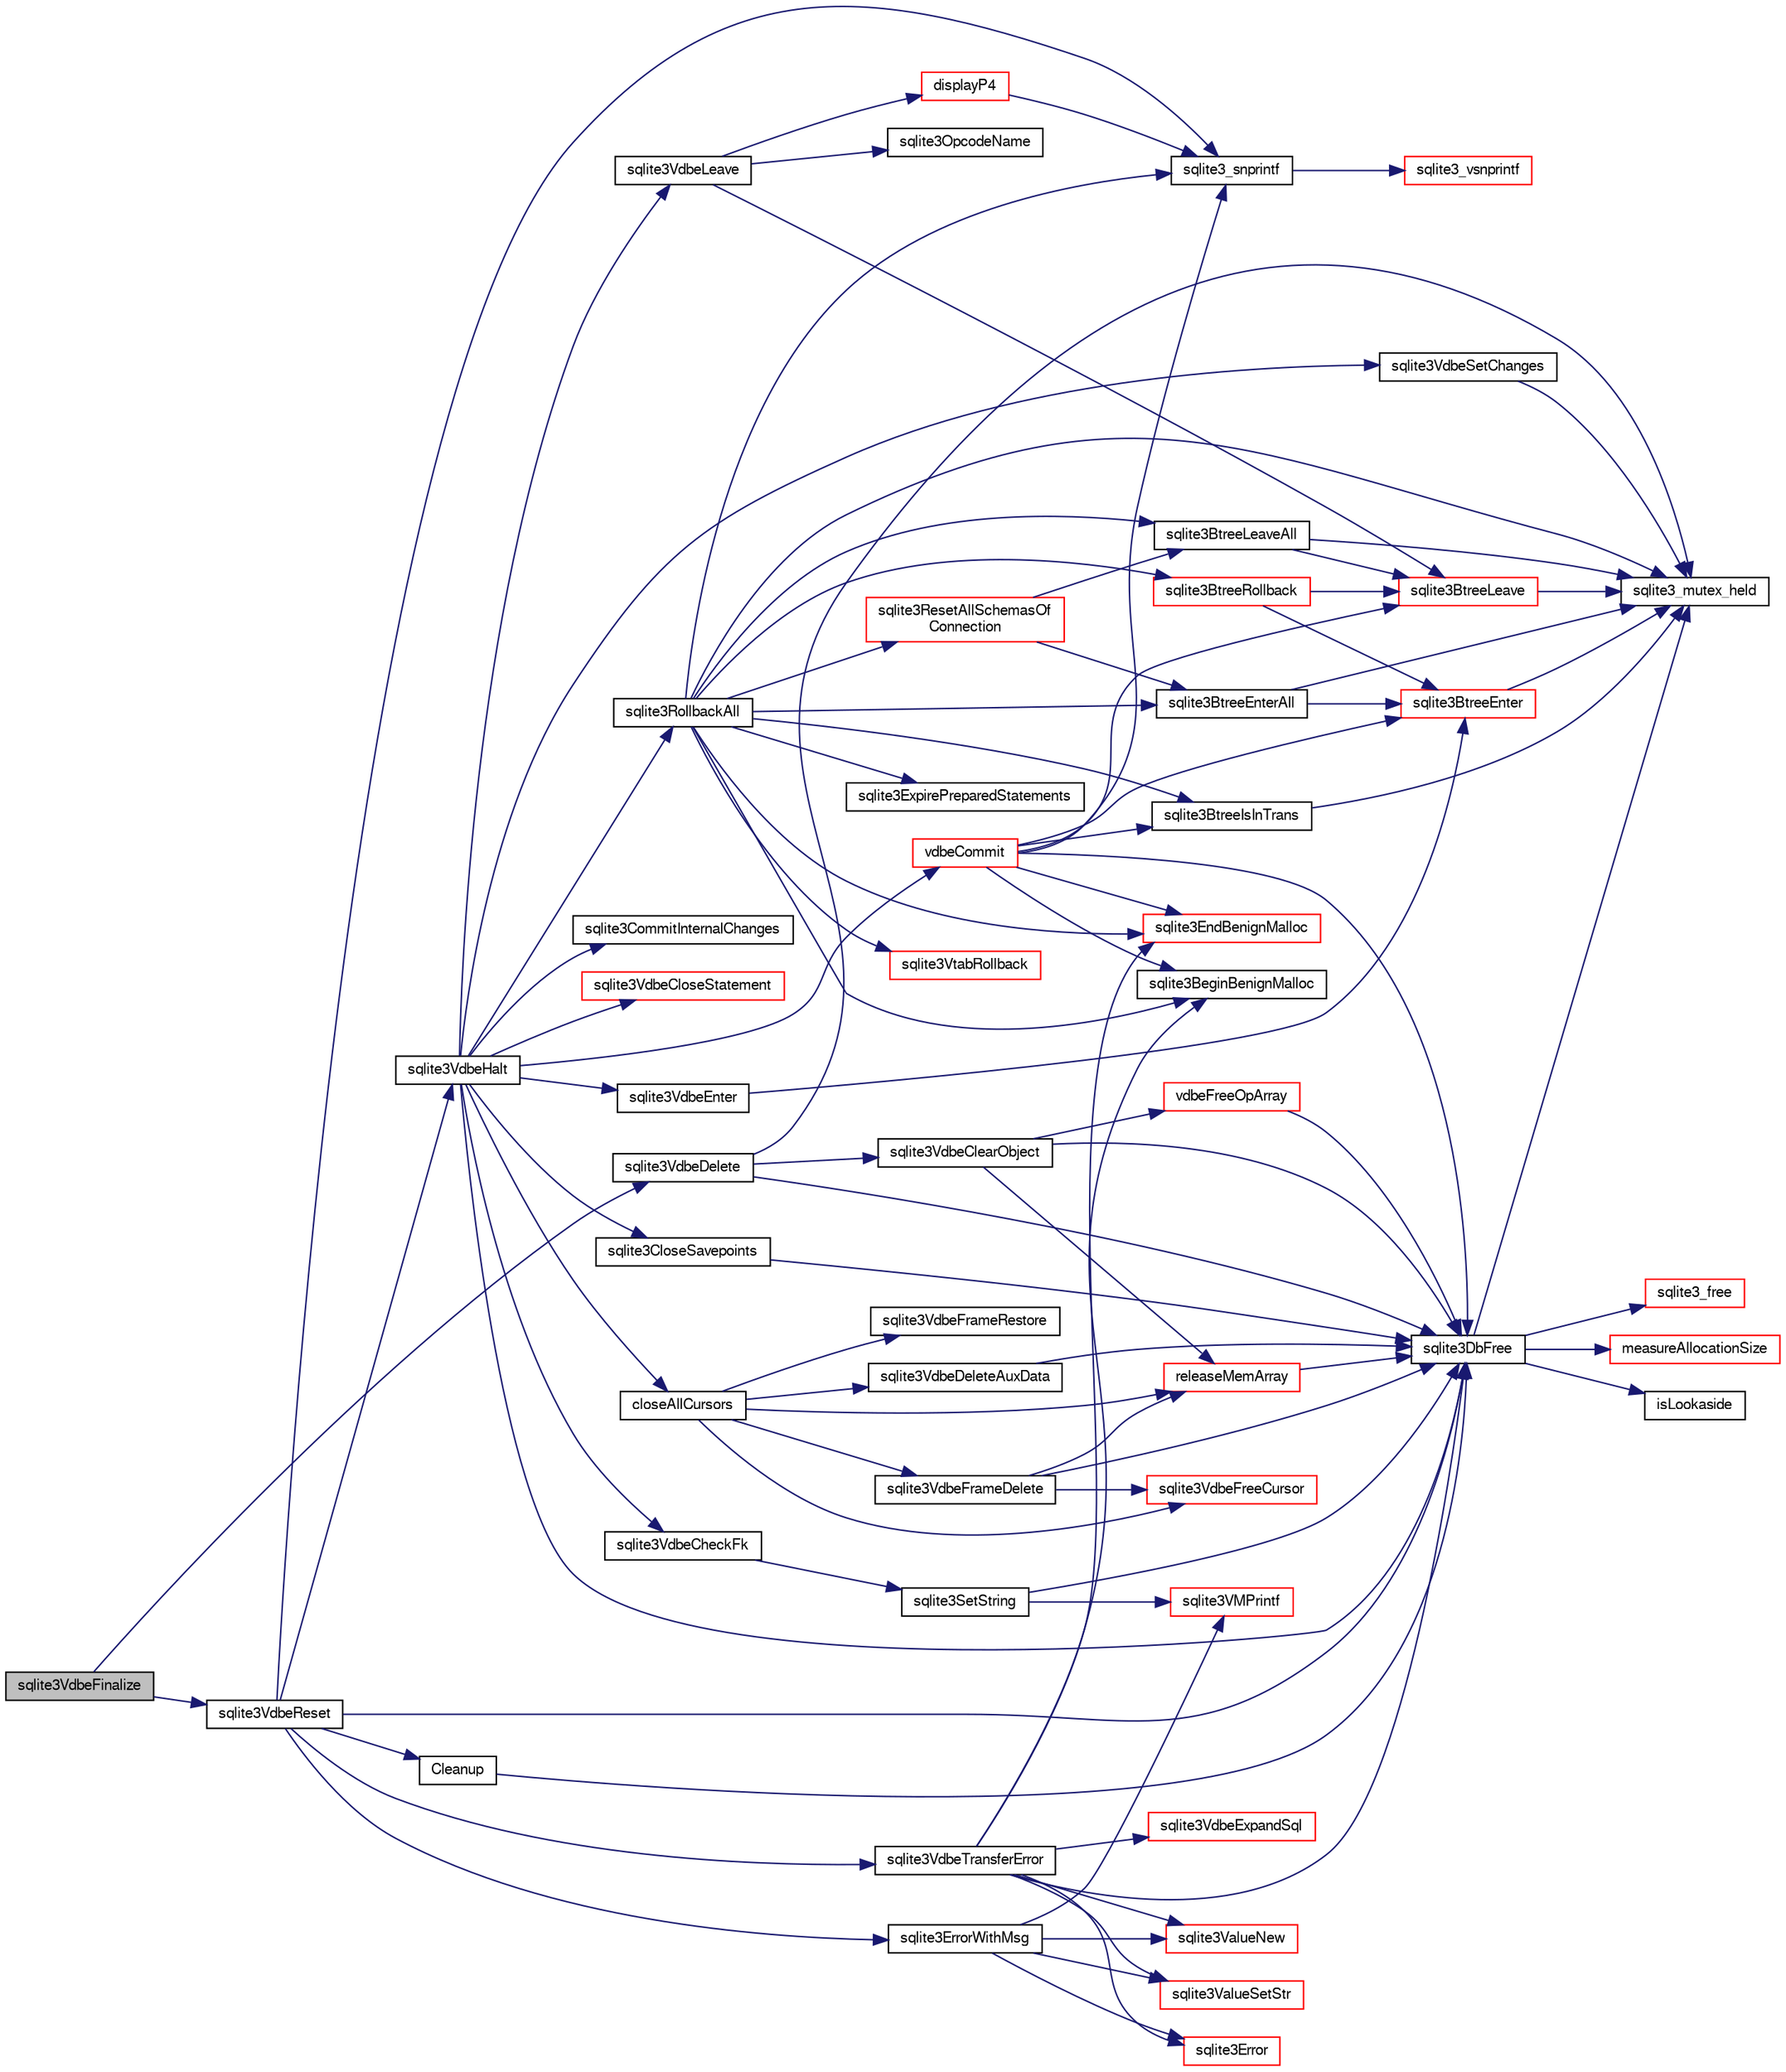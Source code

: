 digraph "sqlite3VdbeFinalize"
{
  edge [fontname="FreeSans",fontsize="10",labelfontname="FreeSans",labelfontsize="10"];
  node [fontname="FreeSans",fontsize="10",shape=record];
  rankdir="LR";
  Node751991 [label="sqlite3VdbeFinalize",height=0.2,width=0.4,color="black", fillcolor="grey75", style="filled", fontcolor="black"];
  Node751991 -> Node751992 [color="midnightblue",fontsize="10",style="solid",fontname="FreeSans"];
  Node751992 [label="sqlite3VdbeReset",height=0.2,width=0.4,color="black", fillcolor="white", style="filled",URL="$sqlite3_8c.html#a315a913742f7267f90d46d41446353b1"];
  Node751992 -> Node751993 [color="midnightblue",fontsize="10",style="solid",fontname="FreeSans"];
  Node751993 [label="sqlite3VdbeHalt",height=0.2,width=0.4,color="black", fillcolor="white", style="filled",URL="$sqlite3_8c.html#a8d1d99703d999190fbc35ecc981cb709"];
  Node751993 -> Node751994 [color="midnightblue",fontsize="10",style="solid",fontname="FreeSans"];
  Node751994 [label="closeAllCursors",height=0.2,width=0.4,color="black", fillcolor="white", style="filled",URL="$sqlite3_8c.html#af1ac189735864dd6989a8c5af4557547"];
  Node751994 -> Node751995 [color="midnightblue",fontsize="10",style="solid",fontname="FreeSans"];
  Node751995 [label="sqlite3VdbeFrameRestore",height=0.2,width=0.4,color="black", fillcolor="white", style="filled",URL="$sqlite3_8c.html#ad04b53536edf1bd8265ff3ebff3b1be5"];
  Node751994 -> Node751996 [color="midnightblue",fontsize="10",style="solid",fontname="FreeSans"];
  Node751996 [label="sqlite3VdbeFreeCursor",height=0.2,width=0.4,color="red", fillcolor="white", style="filled",URL="$sqlite3_8c.html#a0f9084083e1d0639708934630f33d6ef"];
  Node751994 -> Node752486 [color="midnightblue",fontsize="10",style="solid",fontname="FreeSans"];
  Node752486 [label="releaseMemArray",height=0.2,width=0.4,color="red", fillcolor="white", style="filled",URL="$sqlite3_8c.html#a321ef1ead88ab0c4c636971ae5cc9778"];
  Node752486 -> Node752021 [color="midnightblue",fontsize="10",style="solid",fontname="FreeSans"];
  Node752021 [label="sqlite3DbFree",height=0.2,width=0.4,color="black", fillcolor="white", style="filled",URL="$sqlite3_8c.html#ac70ab821a6607b4a1b909582dc37a069"];
  Node752021 -> Node752007 [color="midnightblue",fontsize="10",style="solid",fontname="FreeSans"];
  Node752007 [label="sqlite3_mutex_held",height=0.2,width=0.4,color="black", fillcolor="white", style="filled",URL="$sqlite3_8c.html#acf77da68932b6bc163c5e68547ecc3e7"];
  Node752021 -> Node752022 [color="midnightblue",fontsize="10",style="solid",fontname="FreeSans"];
  Node752022 [label="measureAllocationSize",height=0.2,width=0.4,color="red", fillcolor="white", style="filled",URL="$sqlite3_8c.html#a45731e644a22fdb756e2b6337224217a"];
  Node752021 -> Node752024 [color="midnightblue",fontsize="10",style="solid",fontname="FreeSans"];
  Node752024 [label="isLookaside",height=0.2,width=0.4,color="black", fillcolor="white", style="filled",URL="$sqlite3_8c.html#a770fa05ff9717b75e16f4d968a77b897"];
  Node752021 -> Node752002 [color="midnightblue",fontsize="10",style="solid",fontname="FreeSans"];
  Node752002 [label="sqlite3_free",height=0.2,width=0.4,color="red", fillcolor="white", style="filled",URL="$sqlite3_8c.html#a6552349e36a8a691af5487999ab09519"];
  Node751994 -> Node752487 [color="midnightblue",fontsize="10",style="solid",fontname="FreeSans"];
  Node752487 [label="sqlite3VdbeFrameDelete",height=0.2,width=0.4,color="black", fillcolor="white", style="filled",URL="$sqlite3_8c.html#adb3773fdfb1685857e28891f76365900"];
  Node752487 -> Node751996 [color="midnightblue",fontsize="10",style="solid",fontname="FreeSans"];
  Node752487 -> Node752486 [color="midnightblue",fontsize="10",style="solid",fontname="FreeSans"];
  Node752487 -> Node752021 [color="midnightblue",fontsize="10",style="solid",fontname="FreeSans"];
  Node751994 -> Node752488 [color="midnightblue",fontsize="10",style="solid",fontname="FreeSans"];
  Node752488 [label="sqlite3VdbeDeleteAuxData",height=0.2,width=0.4,color="black", fillcolor="white", style="filled",URL="$sqlite3_8c.html#ae1d81e055629bfc3fc26f22f51cd5941"];
  Node752488 -> Node752021 [color="midnightblue",fontsize="10",style="solid",fontname="FreeSans"];
  Node751993 -> Node752489 [color="midnightblue",fontsize="10",style="solid",fontname="FreeSans"];
  Node752489 [label="sqlite3VdbeEnter",height=0.2,width=0.4,color="black", fillcolor="white", style="filled",URL="$sqlite3_8c.html#a9e2be2ea94b096630913241be7a7c99f"];
  Node752489 -> Node752296 [color="midnightblue",fontsize="10",style="solid",fontname="FreeSans"];
  Node752296 [label="sqlite3BtreeEnter",height=0.2,width=0.4,color="red", fillcolor="white", style="filled",URL="$sqlite3_8c.html#afa05d700ca373993fe6b0525b867feff"];
  Node752296 -> Node752007 [color="midnightblue",fontsize="10",style="solid",fontname="FreeSans"];
  Node751993 -> Node752490 [color="midnightblue",fontsize="10",style="solid",fontname="FreeSans"];
  Node752490 [label="sqlite3RollbackAll",height=0.2,width=0.4,color="black", fillcolor="white", style="filled",URL="$sqlite3_8c.html#ad902dd388d73208539f557962e3fe6bb"];
  Node752490 -> Node752007 [color="midnightblue",fontsize="10",style="solid",fontname="FreeSans"];
  Node752490 -> Node752125 [color="midnightblue",fontsize="10",style="solid",fontname="FreeSans"];
  Node752125 [label="sqlite3BeginBenignMalloc",height=0.2,width=0.4,color="black", fillcolor="white", style="filled",URL="$sqlite3_8c.html#a3344c0e2b1b6df701a1cb326602fac14"];
  Node752490 -> Node752491 [color="midnightblue",fontsize="10",style="solid",fontname="FreeSans"];
  Node752491 [label="sqlite3BtreeEnterAll",height=0.2,width=0.4,color="black", fillcolor="white", style="filled",URL="$sqlite3_8c.html#a7e8c5e623a61d322d3622c3e6202d735"];
  Node752491 -> Node752007 [color="midnightblue",fontsize="10",style="solid",fontname="FreeSans"];
  Node752491 -> Node752296 [color="midnightblue",fontsize="10",style="solid",fontname="FreeSans"];
  Node752490 -> Node752492 [color="midnightblue",fontsize="10",style="solid",fontname="FreeSans"];
  Node752492 [label="sqlite3BtreeIsInTrans",height=0.2,width=0.4,color="black", fillcolor="white", style="filled",URL="$sqlite3_8c.html#af38624e008e0a0e872a21934b7c75a42"];
  Node752492 -> Node752007 [color="midnightblue",fontsize="10",style="solid",fontname="FreeSans"];
  Node752490 -> Node752433 [color="midnightblue",fontsize="10",style="solid",fontname="FreeSans"];
  Node752433 [label="sqlite3BtreeRollback",height=0.2,width=0.4,color="red", fillcolor="white", style="filled",URL="$sqlite3_8c.html#a317473acdafdd688385c8954f09de186"];
  Node752433 -> Node752296 [color="midnightblue",fontsize="10",style="solid",fontname="FreeSans"];
  Node752433 -> Node752360 [color="midnightblue",fontsize="10",style="solid",fontname="FreeSans"];
  Node752360 [label="sqlite3BtreeLeave",height=0.2,width=0.4,color="red", fillcolor="white", style="filled",URL="$sqlite3_8c.html#a460e4f89d1aeef4b4d334cfe8165da89"];
  Node752360 -> Node752007 [color="midnightblue",fontsize="10",style="solid",fontname="FreeSans"];
  Node752490 -> Node752493 [color="midnightblue",fontsize="10",style="solid",fontname="FreeSans"];
  Node752493 [label="sqlite3VtabRollback",height=0.2,width=0.4,color="red", fillcolor="white", style="filled",URL="$sqlite3_8c.html#a8584200fbaad7da0253df51fb453c5dc"];
  Node752490 -> Node752126 [color="midnightblue",fontsize="10",style="solid",fontname="FreeSans"];
  Node752126 [label="sqlite3EndBenignMalloc",height=0.2,width=0.4,color="red", fillcolor="white", style="filled",URL="$sqlite3_8c.html#a4582127cc64d483dc66c7acf9d8d8fbb"];
  Node752490 -> Node752496 [color="midnightblue",fontsize="10",style="solid",fontname="FreeSans"];
  Node752496 [label="sqlite3ExpirePreparedStatements",height=0.2,width=0.4,color="black", fillcolor="white", style="filled",URL="$sqlite3_8c.html#af8baf566e769881b3d0bbdb0d2b4cdfe"];
  Node752490 -> Node752497 [color="midnightblue",fontsize="10",style="solid",fontname="FreeSans"];
  Node752497 [label="sqlite3ResetAllSchemasOf\lConnection",height=0.2,width=0.4,color="red", fillcolor="white", style="filled",URL="$sqlite3_8c.html#a2fc0d7e9d7e688a2a81ea4775dd12e33"];
  Node752497 -> Node752491 [color="midnightblue",fontsize="10",style="solid",fontname="FreeSans"];
  Node752497 -> Node752643 [color="midnightblue",fontsize="10",style="solid",fontname="FreeSans"];
  Node752643 [label="sqlite3BtreeLeaveAll",height=0.2,width=0.4,color="black", fillcolor="white", style="filled",URL="$sqlite3_8c.html#a282e5f429eee8e0aebc7d18068ebccd2"];
  Node752643 -> Node752007 [color="midnightblue",fontsize="10",style="solid",fontname="FreeSans"];
  Node752643 -> Node752360 [color="midnightblue",fontsize="10",style="solid",fontname="FreeSans"];
  Node752490 -> Node752643 [color="midnightblue",fontsize="10",style="solid",fontname="FreeSans"];
  Node752490 -> Node752099 [color="midnightblue",fontsize="10",style="solid",fontname="FreeSans"];
  Node752099 [label="sqlite3_snprintf",height=0.2,width=0.4,color="black", fillcolor="white", style="filled",URL="$sqlite3_8c.html#aa2695a752e971577f5784122f2013c40"];
  Node752099 -> Node752100 [color="midnightblue",fontsize="10",style="solid",fontname="FreeSans"];
  Node752100 [label="sqlite3_vsnprintf",height=0.2,width=0.4,color="red", fillcolor="white", style="filled",URL="$sqlite3_8c.html#a0862c03aea71d62847e452aa655add42"];
  Node751993 -> Node752639 [color="midnightblue",fontsize="10",style="solid",fontname="FreeSans"];
  Node752639 [label="sqlite3CloseSavepoints",height=0.2,width=0.4,color="black", fillcolor="white", style="filled",URL="$sqlite3_8c.html#ab5403c6b2dae2f11e74116b8535cf82b"];
  Node752639 -> Node752021 [color="midnightblue",fontsize="10",style="solid",fontname="FreeSans"];
  Node751993 -> Node752657 [color="midnightblue",fontsize="10",style="solid",fontname="FreeSans"];
  Node752657 [label="sqlite3VdbeCheckFk",height=0.2,width=0.4,color="black", fillcolor="white", style="filled",URL="$sqlite3_8c.html#a7734bae391da8cc517e518fb1eddcac7"];
  Node752657 -> Node752542 [color="midnightblue",fontsize="10",style="solid",fontname="FreeSans"];
  Node752542 [label="sqlite3SetString",height=0.2,width=0.4,color="black", fillcolor="white", style="filled",URL="$sqlite3_8c.html#aad368822484a1ceae010a829e27454ae"];
  Node752542 -> Node752281 [color="midnightblue",fontsize="10",style="solid",fontname="FreeSans"];
  Node752281 [label="sqlite3VMPrintf",height=0.2,width=0.4,color="red", fillcolor="white", style="filled",URL="$sqlite3_8c.html#a05535d0982ef06fbc2ee8195ebbae689"];
  Node752542 -> Node752021 [color="midnightblue",fontsize="10",style="solid",fontname="FreeSans"];
  Node751993 -> Node752916 [color="midnightblue",fontsize="10",style="solid",fontname="FreeSans"];
  Node752916 [label="sqlite3VdbeLeave",height=0.2,width=0.4,color="black", fillcolor="white", style="filled",URL="$sqlite3_8c.html#acb859cd67daac2af35cabdb7b5b706f5"];
  Node752916 -> Node752360 [color="midnightblue",fontsize="10",style="solid",fontname="FreeSans"];
  Node752916 -> Node752651 [color="midnightblue",fontsize="10",style="solid",fontname="FreeSans"];
  Node752651 [label="displayP4",height=0.2,width=0.4,color="red", fillcolor="white", style="filled",URL="$sqlite3_8c.html#a213d2242690998ca991f734ee4d4dce9"];
  Node752651 -> Node752099 [color="midnightblue",fontsize="10",style="solid",fontname="FreeSans"];
  Node752916 -> Node752650 [color="midnightblue",fontsize="10",style="solid",fontname="FreeSans"];
  Node752650 [label="sqlite3OpcodeName",height=0.2,width=0.4,color="black", fillcolor="white", style="filled",URL="$sqlite3_8c.html#a19b314c1960c7fb6ef2038ed53a87aae"];
  Node751993 -> Node752934 [color="midnightblue",fontsize="10",style="solid",fontname="FreeSans"];
  Node752934 [label="vdbeCommit",height=0.2,width=0.4,color="red", fillcolor="white", style="filled",URL="$sqlite3_8c.html#a5d7f1e0625451b987728f600cfe1b92d"];
  Node752934 -> Node752492 [color="midnightblue",fontsize="10",style="solid",fontname="FreeSans"];
  Node752934 -> Node752296 [color="midnightblue",fontsize="10",style="solid",fontname="FreeSans"];
  Node752934 -> Node752360 [color="midnightblue",fontsize="10",style="solid",fontname="FreeSans"];
  Node752934 -> Node752099 [color="midnightblue",fontsize="10",style="solid",fontname="FreeSans"];
  Node752934 -> Node752021 [color="midnightblue",fontsize="10",style="solid",fontname="FreeSans"];
  Node752934 -> Node752125 [color="midnightblue",fontsize="10",style="solid",fontname="FreeSans"];
  Node752934 -> Node752126 [color="midnightblue",fontsize="10",style="solid",fontname="FreeSans"];
  Node751993 -> Node752943 [color="midnightblue",fontsize="10",style="solid",fontname="FreeSans"];
  Node752943 [label="sqlite3CommitInternalChanges",height=0.2,width=0.4,color="black", fillcolor="white", style="filled",URL="$sqlite3_8c.html#a1c26fb995a23591a1f6592d008e3e237"];
  Node751993 -> Node752658 [color="midnightblue",fontsize="10",style="solid",fontname="FreeSans"];
  Node752658 [label="sqlite3VdbeCloseStatement",height=0.2,width=0.4,color="red", fillcolor="white", style="filled",URL="$sqlite3_8c.html#a4c26892e24ee00a0b5ba3bdeaf2d36fa"];
  Node751993 -> Node752021 [color="midnightblue",fontsize="10",style="solid",fontname="FreeSans"];
  Node751993 -> Node752654 [color="midnightblue",fontsize="10",style="solid",fontname="FreeSans"];
  Node752654 [label="sqlite3VdbeSetChanges",height=0.2,width=0.4,color="black", fillcolor="white", style="filled",URL="$sqlite3_8c.html#aed080bc0208a1ea602e625d9381f25c0"];
  Node752654 -> Node752007 [color="midnightblue",fontsize="10",style="solid",fontname="FreeSans"];
  Node751992 -> Node752920 [color="midnightblue",fontsize="10",style="solid",fontname="FreeSans"];
  Node752920 [label="sqlite3VdbeTransferError",height=0.2,width=0.4,color="black", fillcolor="white", style="filled",URL="$sqlite3_8c.html#aaf4a567b51602bb6d7bb150e6c72de69"];
  Node752920 -> Node752125 [color="midnightblue",fontsize="10",style="solid",fontname="FreeSans"];
  Node752920 -> Node752530 [color="midnightblue",fontsize="10",style="solid",fontname="FreeSans"];
  Node752530 [label="sqlite3ValueNew",height=0.2,width=0.4,color="red", fillcolor="white", style="filled",URL="$sqlite3_8c.html#ad40a378778daff2d574bec905e35828b"];
  Node752920 -> Node752531 [color="midnightblue",fontsize="10",style="solid",fontname="FreeSans"];
  Node752531 [label="sqlite3ValueSetStr",height=0.2,width=0.4,color="red", fillcolor="white", style="filled",URL="$sqlite3_8c.html#a1fd40749f47941ee97ff6d798e2bc67e"];
  Node752920 -> Node752126 [color="midnightblue",fontsize="10",style="solid",fontname="FreeSans"];
  Node752920 -> Node752234 [color="midnightblue",fontsize="10",style="solid",fontname="FreeSans"];
  Node752234 [label="sqlite3Error",height=0.2,width=0.4,color="red", fillcolor="white", style="filled",URL="$sqlite3_8c.html#a4ba5e8be78db50d5538dcaa45bcf74d3"];
  Node752920 -> Node752911 [color="midnightblue",fontsize="10",style="solid",fontname="FreeSans"];
  Node752911 [label="sqlite3VdbeExpandSql",height=0.2,width=0.4,color="red", fillcolor="white", style="filled",URL="$sqlite3_8c.html#a5a497837d5d69b92e7bca23673589c69"];
  Node752920 -> Node752021 [color="midnightblue",fontsize="10",style="solid",fontname="FreeSans"];
  Node751992 -> Node752021 [color="midnightblue",fontsize="10",style="solid",fontname="FreeSans"];
  Node751992 -> Node752529 [color="midnightblue",fontsize="10",style="solid",fontname="FreeSans"];
  Node752529 [label="sqlite3ErrorWithMsg",height=0.2,width=0.4,color="black", fillcolor="white", style="filled",URL="$sqlite3_8c.html#a11feb4cd8e77d59df266587cfe1b2641"];
  Node752529 -> Node752234 [color="midnightblue",fontsize="10",style="solid",fontname="FreeSans"];
  Node752529 -> Node752530 [color="midnightblue",fontsize="10",style="solid",fontname="FreeSans"];
  Node752529 -> Node752281 [color="midnightblue",fontsize="10",style="solid",fontname="FreeSans"];
  Node752529 -> Node752531 [color="midnightblue",fontsize="10",style="solid",fontname="FreeSans"];
  Node751992 -> Node752944 [color="midnightblue",fontsize="10",style="solid",fontname="FreeSans"];
  Node752944 [label="Cleanup",height=0.2,width=0.4,color="black", fillcolor="white", style="filled",URL="$sqlite3_8c.html#ae3e0dbf7ac3255e91d16cd24fd2c2b1d"];
  Node752944 -> Node752021 [color="midnightblue",fontsize="10",style="solid",fontname="FreeSans"];
  Node751992 -> Node752099 [color="midnightblue",fontsize="10",style="solid",fontname="FreeSans"];
  Node751991 -> Node752544 [color="midnightblue",fontsize="10",style="solid",fontname="FreeSans"];
  Node752544 [label="sqlite3VdbeDelete",height=0.2,width=0.4,color="black", fillcolor="white", style="filled",URL="$sqlite3_8c.html#ace82a1f75873a6609067d0f572120e47"];
  Node752544 -> Node752007 [color="midnightblue",fontsize="10",style="solid",fontname="FreeSans"];
  Node752544 -> Node752545 [color="midnightblue",fontsize="10",style="solid",fontname="FreeSans"];
  Node752545 [label="sqlite3VdbeClearObject",height=0.2,width=0.4,color="black", fillcolor="white", style="filled",URL="$sqlite3_8c.html#aa36c8bd3814c4923416d35ef3454f979"];
  Node752545 -> Node752486 [color="midnightblue",fontsize="10",style="solid",fontname="FreeSans"];
  Node752545 -> Node752546 [color="midnightblue",fontsize="10",style="solid",fontname="FreeSans"];
  Node752546 [label="vdbeFreeOpArray",height=0.2,width=0.4,color="red", fillcolor="white", style="filled",URL="$sqlite3_8c.html#affa26b190a34b8772c3f4a4d06866c50"];
  Node752546 -> Node752021 [color="midnightblue",fontsize="10",style="solid",fontname="FreeSans"];
  Node752545 -> Node752021 [color="midnightblue",fontsize="10",style="solid",fontname="FreeSans"];
  Node752544 -> Node752021 [color="midnightblue",fontsize="10",style="solid",fontname="FreeSans"];
}
